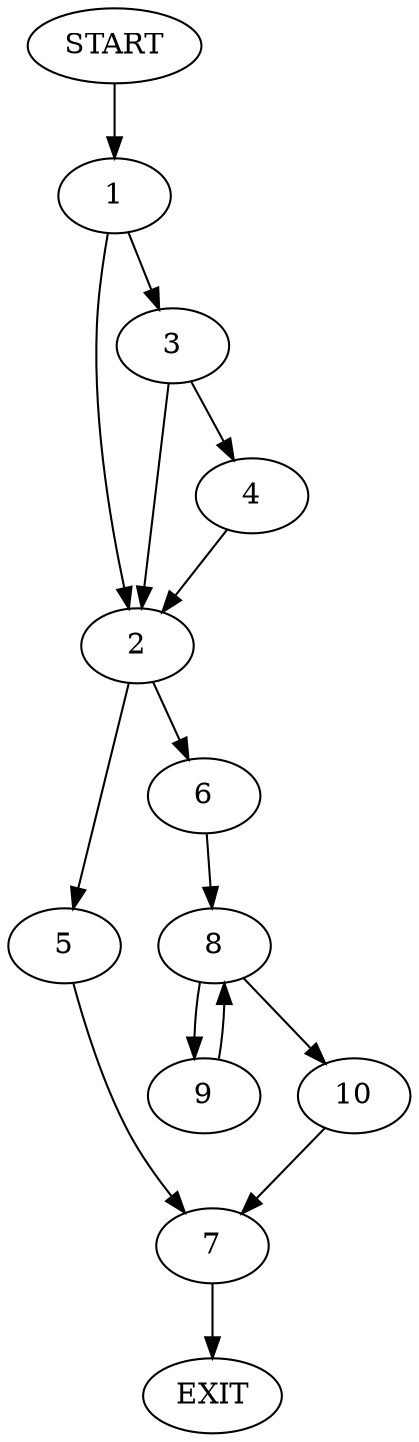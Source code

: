 digraph {
0 [label="START"]
11 [label="EXIT"]
0 -> 1
1 -> 2
1 -> 3
3 -> 4
3 -> 2
2 -> 5
2 -> 6
4 -> 2
5 -> 7
6 -> 8
7 -> 11
8 -> 9
8 -> 10
10 -> 7
9 -> 8
}
